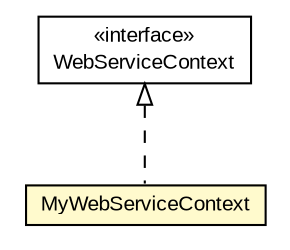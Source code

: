 #!/usr/local/bin/dot
#
# Class diagram 
# Generated by UMLGraph version R5_6-24-gf6e263 (http://www.umlgraph.org/)
#

digraph G {
	edge [fontname="arial",fontsize=10,labelfontname="arial",labelfontsize=10];
	node [fontname="arial",fontsize=10,shape=plaintext];
	nodesep=0.25;
	ranksep=0.5;
	// org.miloss.fgsms.common.MyWebServiceContext
	c2004 [label=<<table title="org.miloss.fgsms.common.MyWebServiceContext" border="0" cellborder="1" cellspacing="0" cellpadding="2" port="p" bgcolor="lemonChiffon" href="./MyWebServiceContext.html">
		<tr><td><table border="0" cellspacing="0" cellpadding="1">
<tr><td align="center" balign="center"> MyWebServiceContext </td></tr>
		</table></td></tr>
		</table>>, URL="./MyWebServiceContext.html", fontname="arial", fontcolor="black", fontsize=10.0];
	//org.miloss.fgsms.common.MyWebServiceContext implements javax.xml.ws.WebServiceContext
	c2044:p -> c2004:p [dir=back,arrowtail=empty,style=dashed];
	// javax.xml.ws.WebServiceContext
	c2044 [label=<<table title="javax.xml.ws.WebServiceContext" border="0" cellborder="1" cellspacing="0" cellpadding="2" port="p" href="http://java.sun.com/j2se/1.4.2/docs/api/javax/xml/ws/WebServiceContext.html">
		<tr><td><table border="0" cellspacing="0" cellpadding="1">
<tr><td align="center" balign="center"> &#171;interface&#187; </td></tr>
<tr><td align="center" balign="center"> WebServiceContext </td></tr>
		</table></td></tr>
		</table>>, URL="http://java.sun.com/j2se/1.4.2/docs/api/javax/xml/ws/WebServiceContext.html", fontname="arial", fontcolor="black", fontsize=10.0];
}

